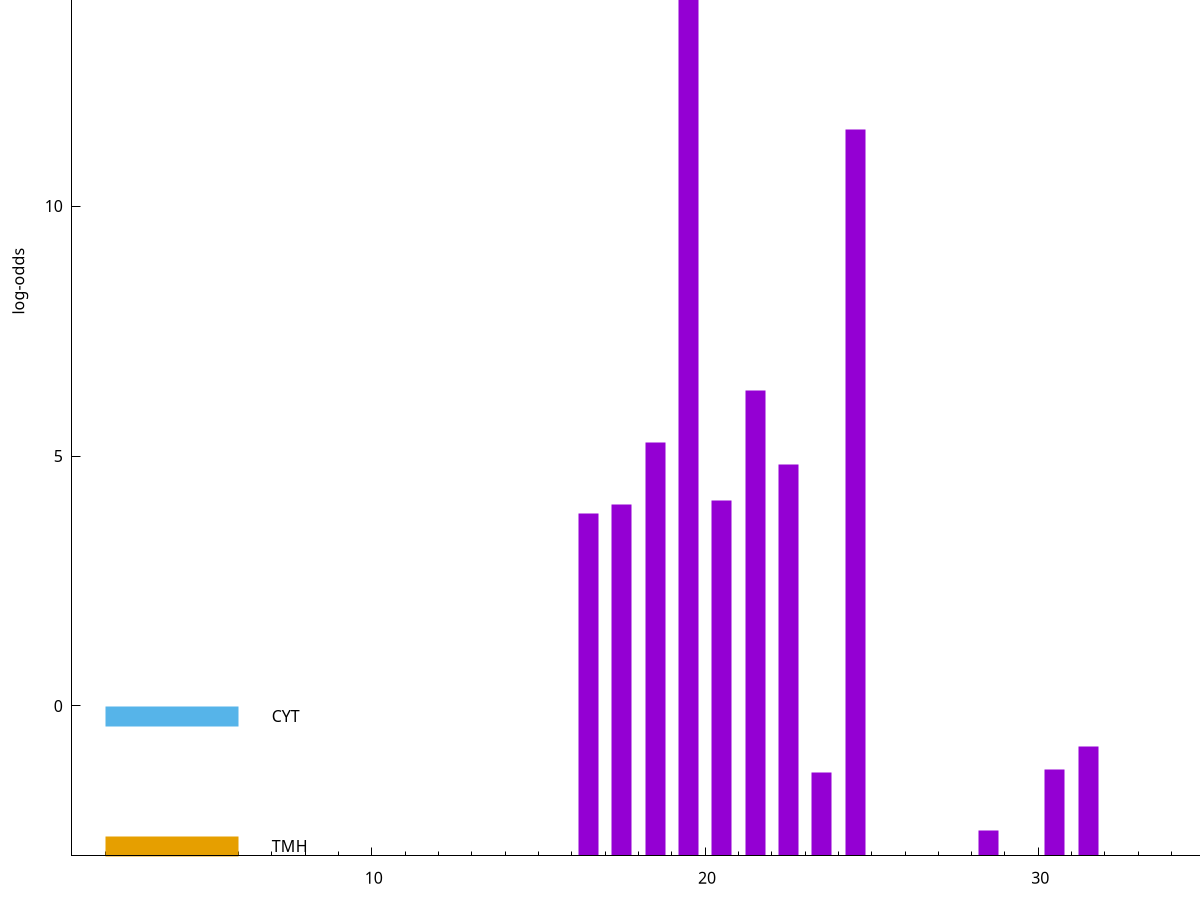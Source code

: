 set title "LipoP predictions for SRR5666568.gff"
set size 2., 1.4
set xrange [1:70] 
set mxtics 10
set yrange [-3:20]
set y2range [0:23]
set ylabel "log-odds"
set term postscript eps color solid "Helvetica" 30
set output "SRR5666568.gff659.eps"
set arrow from 2,18.2713 to 6,18.2713 nohead lt 1 lw 20
set label "SpI" at 7,18.2713
set arrow from 2,-0.200913 to 6,-0.200913 nohead lt 3 lw 20
set label "CYT" at 7,-0.200913
set arrow from 2,-2.80307 to 6,-2.80307 nohead lt 4 lw 20
set label "TMH" at 7,-2.80307
set arrow from 2,18.2713 to 6,18.2713 nohead lt 1 lw 20
set label "SpI" at 7,18.2713
# NOTE: The scores below are the log-odds scores with the threshold
# NOTE: subtracted (a hack to make gnuplot make the histogram all
# NOTE: look nice).
plot "-" axes x1y2 title "" with impulses lt 1 lw 20
19.500000 21.256900
24.500000 14.523500
21.500000 9.303070
18.500000 8.267120
22.500000 7.830010
20.500000 7.116080
17.500000 7.037280
16.500000 6.856420
31.500000 2.180617
30.500000 1.729260
23.500000 1.670000
28.500000 0.517340
e
exit

